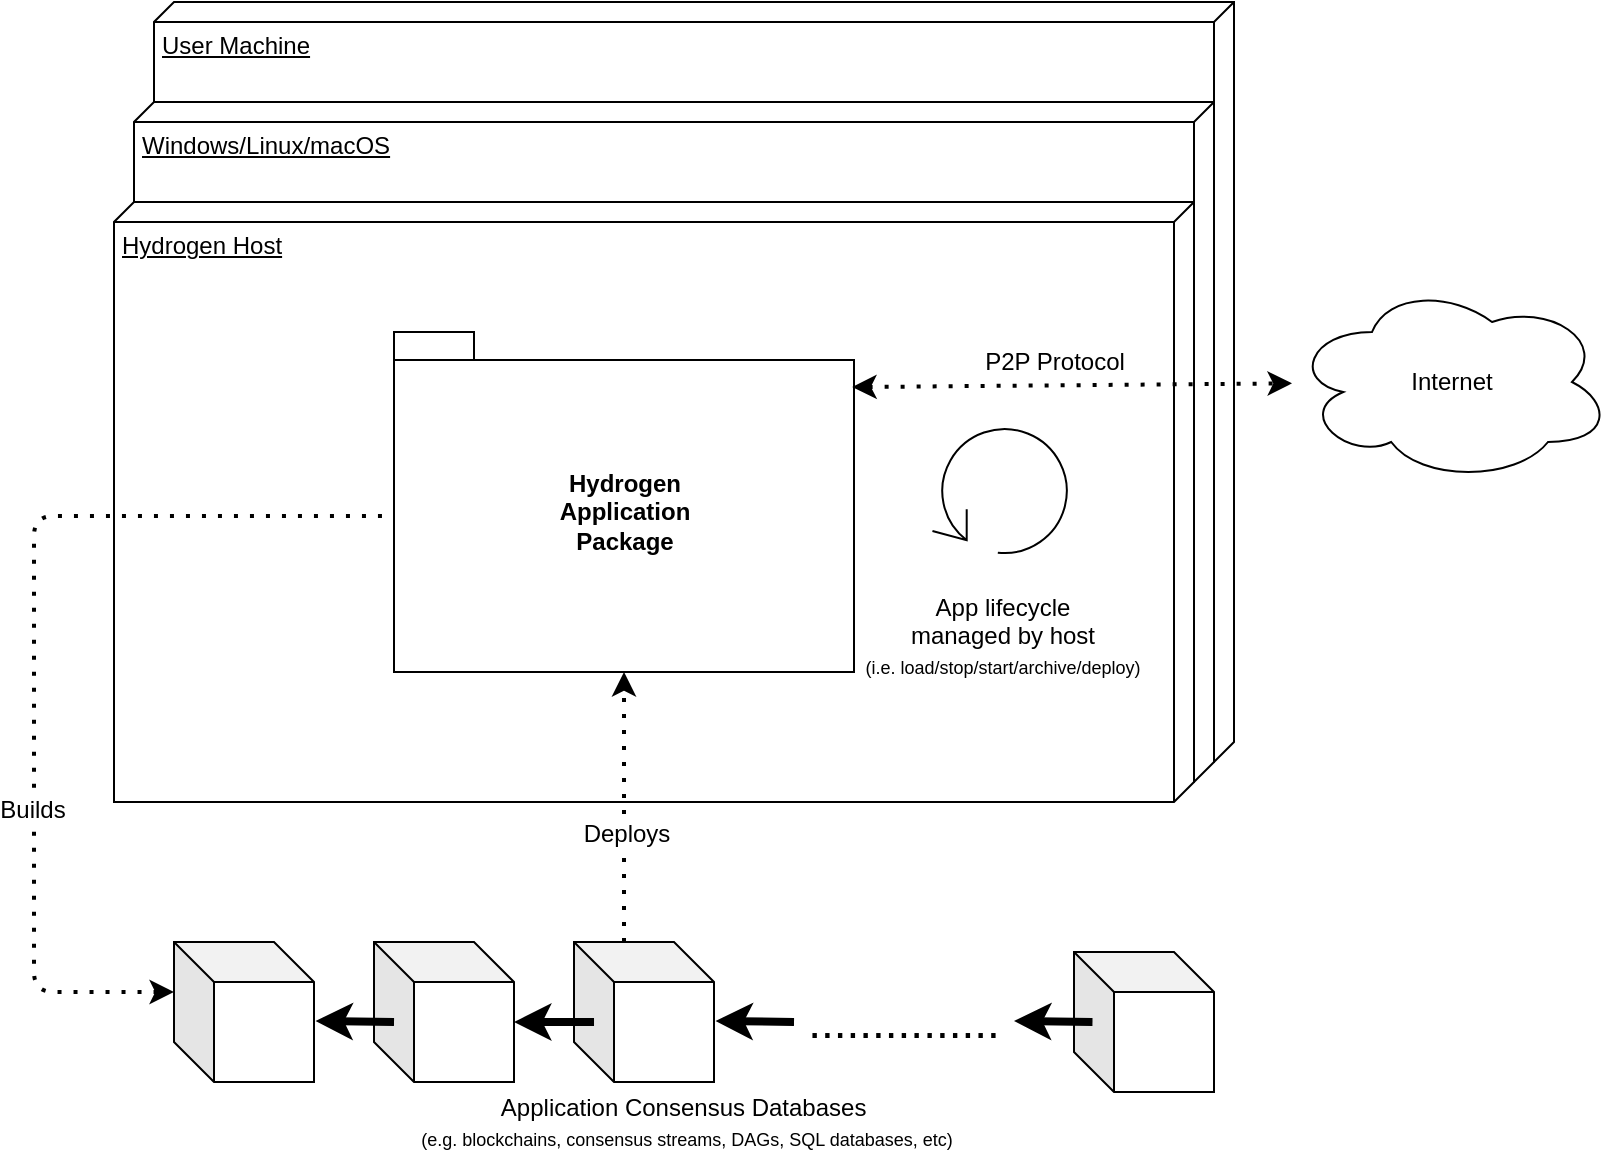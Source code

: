 <mxfile version="14.4.4" type="browser"><diagram id="qNW4gTKZy1AQPER3JqMi" name="Page-1"><mxGraphModel dx="2062" dy="1155" grid="1" gridSize="10" guides="1" tooltips="1" connect="1" arrows="1" fold="1" page="1" pageScale="1" pageWidth="827" pageHeight="1169" math="0" shadow="0"><root><mxCell id="0"/><mxCell id="1" parent="0"/><mxCell id="O-Btz0_hBmZ-HSlznrHT-4" value="User Machine" style="verticalAlign=top;align=left;spacingTop=8;spacingLeft=2;spacingRight=12;shape=cube;size=10;direction=south;fontStyle=4;html=1;" parent="1" vertex="1"><mxGeometry x="98" y="40" width="540" height="380" as="geometry"/></mxCell><mxCell id="O-Btz0_hBmZ-HSlznrHT-6" value="Windows/Linux/macOS" style="verticalAlign=top;align=left;spacingTop=8;spacingLeft=2;spacingRight=12;shape=cube;size=10;direction=south;fontStyle=4;html=1;" parent="1" vertex="1"><mxGeometry x="88" y="90" width="540" height="340" as="geometry"/></mxCell><mxCell id="O-Btz0_hBmZ-HSlznrHT-8" value="Hydrogen Host" style="verticalAlign=top;align=left;spacingTop=8;spacingLeft=2;spacingRight=12;shape=cube;size=10;direction=south;fontStyle=4;html=1;" parent="1" vertex="1"><mxGeometry x="78" y="140" width="540" height="300" as="geometry"/></mxCell><mxCell id="O-Btz0_hBmZ-HSlznrHT-5" value="Hydrogen&lt;br&gt;Application&lt;br&gt;Package" style="shape=folder;fontStyle=1;spacingTop=10;tabWidth=40;tabHeight=14;tabPosition=left;html=1;" parent="1" vertex="1"><mxGeometry x="218" y="205" width="230" height="170" as="geometry"/></mxCell><mxCell id="O-Btz0_hBmZ-HSlznrHT-9" value="" style="shape=cube;whiteSpace=wrap;html=1;boundedLbl=1;backgroundOutline=1;darkOpacity=0.05;darkOpacity2=0.1;" parent="1" vertex="1"><mxGeometry x="108" y="510" width="70" height="70" as="geometry"/></mxCell><mxCell id="O-Btz0_hBmZ-HSlznrHT-10" value="" style="shape=cube;whiteSpace=wrap;html=1;boundedLbl=1;backgroundOutline=1;darkOpacity=0.05;darkOpacity2=0.1;" parent="1" vertex="1"><mxGeometry x="208" y="510" width="70" height="70" as="geometry"/></mxCell><mxCell id="O-Btz0_hBmZ-HSlznrHT-11" value="" style="shape=cube;whiteSpace=wrap;html=1;boundedLbl=1;backgroundOutline=1;darkOpacity=0.05;darkOpacity2=0.1;" parent="1" vertex="1"><mxGeometry x="308" y="510" width="70" height="70" as="geometry"/></mxCell><mxCell id="O-Btz0_hBmZ-HSlznrHT-12" value="" style="endArrow=classic;html=1;exitX=0.143;exitY=0.571;exitDx=0;exitDy=0;exitPerimeter=0;strokeWidth=4;entryX=1.011;entryY=0.564;entryDx=0;entryDy=0;entryPerimeter=0;" parent="1" source="O-Btz0_hBmZ-HSlznrHT-10" target="O-Btz0_hBmZ-HSlznrHT-9" edge="1"><mxGeometry width="50" height="50" relative="1" as="geometry"><mxPoint x="428" y="470" as="sourcePoint"/><mxPoint x="178" y="547" as="targetPoint"/></mxGeometry></mxCell><mxCell id="O-Btz0_hBmZ-HSlznrHT-14" value="" style="endArrow=classic;html=1;exitX=0.143;exitY=0.571;exitDx=0;exitDy=0;exitPerimeter=0;strokeWidth=4;" parent="1" source="O-Btz0_hBmZ-HSlznrHT-11" edge="1"><mxGeometry width="50" height="50" relative="1" as="geometry"><mxPoint x="228.01" y="559.97" as="sourcePoint"/><mxPoint x="278" y="550" as="targetPoint"/></mxGeometry></mxCell><mxCell id="O-Btz0_hBmZ-HSlznrHT-18" value="" style="endArrow=classic;html=1;exitX=0.143;exitY=0.571;exitDx=0;exitDy=0;exitPerimeter=0;strokeWidth=4;entryX=1.011;entryY=0.564;entryDx=0;entryDy=0;entryPerimeter=0;" parent="1" edge="1"><mxGeometry width="50" height="50" relative="1" as="geometry"><mxPoint x="418.01" y="549.97" as="sourcePoint"/><mxPoint x="378.77" y="549.48" as="targetPoint"/></mxGeometry></mxCell><mxCell id="O-Btz0_hBmZ-HSlznrHT-22" value="" style="shape=cube;whiteSpace=wrap;html=1;boundedLbl=1;backgroundOutline=1;darkOpacity=0.05;darkOpacity2=0.1;" parent="1" vertex="1"><mxGeometry x="558" y="515" width="70" height="70" as="geometry"/></mxCell><mxCell id="O-Btz0_hBmZ-HSlznrHT-24" value="" style="endArrow=classic;html=1;exitX=0.143;exitY=0.571;exitDx=0;exitDy=0;exitPerimeter=0;strokeWidth=4;entryX=1.011;entryY=0.564;entryDx=0;entryDy=0;entryPerimeter=0;" parent="1" edge="1"><mxGeometry width="50" height="50" relative="1" as="geometry"><mxPoint x="567.24" y="549.97" as="sourcePoint"/><mxPoint x="528" y="549.48" as="targetPoint"/></mxGeometry></mxCell><mxCell id="O-Btz0_hBmZ-HSlznrHT-26" value="..............." style="text;html=1;strokeColor=none;fillColor=none;align=center;verticalAlign=middle;whiteSpace=wrap;rounded=0;fontSize=23;" parent="1" vertex="1"><mxGeometry x="418" y="540" width="110" height="20" as="geometry"/></mxCell><mxCell id="O-Btz0_hBmZ-HSlznrHT-27" value="" style="endArrow=none;dashed=1;html=1;dashPattern=1 3;strokeWidth=2;fontSize=23;entryX=0;entryY=0;entryDx=0;entryDy=92;entryPerimeter=0;exitX=0;exitY=0;exitDx=0;exitDy=25;exitPerimeter=0;horizontal=1;startArrow=classic;startFill=1;" parent="1" source="O-Btz0_hBmZ-HSlznrHT-9" target="O-Btz0_hBmZ-HSlznrHT-5" edge="1"><mxGeometry width="50" height="50" relative="1" as="geometry"><mxPoint x="308" y="450" as="sourcePoint"/><mxPoint x="358" y="400" as="targetPoint"/><Array as="points"><mxPoint x="38" y="535"/><mxPoint x="38" y="297"/></Array></mxGeometry></mxCell><mxCell id="O-Btz0_hBmZ-HSlznrHT-28" value="Builds" style="edgeLabel;html=1;align=center;verticalAlign=middle;resizable=0;points=[];fontSize=12;" parent="O-Btz0_hBmZ-HSlznrHT-27" vertex="1" connectable="0"><mxGeometry x="-0.338" y="1" relative="1" as="geometry"><mxPoint as="offset"/></mxGeometry></mxCell><mxCell id="O-Btz0_hBmZ-HSlznrHT-29" value="" style="endArrow=classic;dashed=1;html=1;dashPattern=1 3;strokeWidth=2;fontSize=12;entryX=0.5;entryY=1;entryDx=0;entryDy=0;entryPerimeter=0;exitX=0;exitY=0;exitDx=25;exitDy=0;exitPerimeter=0;endFill=1;" parent="1" source="O-Btz0_hBmZ-HSlznrHT-11" target="O-Btz0_hBmZ-HSlznrHT-5" edge="1"><mxGeometry width="50" height="50" relative="1" as="geometry"><mxPoint x="308" y="440" as="sourcePoint"/><mxPoint x="358" y="390" as="targetPoint"/></mxGeometry></mxCell><mxCell id="O-Btz0_hBmZ-HSlznrHT-30" value="Deploys" style="edgeLabel;html=1;align=center;verticalAlign=middle;resizable=0;points=[];fontSize=12;" parent="O-Btz0_hBmZ-HSlznrHT-29" vertex="1" connectable="0"><mxGeometry x="-0.19" y="-1" relative="1" as="geometry"><mxPoint as="offset"/></mxGeometry></mxCell><mxCell id="O-Btz0_hBmZ-HSlznrHT-31" value="Application Consensus Databases&amp;nbsp;&lt;br&gt;&lt;font style=&quot;font-size: 9px&quot;&gt;(e.g. blockchains, consensus streams, DAGs, SQL databases, etc)&lt;/font&gt;" style="text;html=1;strokeColor=none;fillColor=none;align=center;verticalAlign=middle;whiteSpace=wrap;rounded=0;fontSize=12;" parent="1" vertex="1"><mxGeometry x="172.23" y="590" width="385" height="20" as="geometry"/></mxCell><mxCell id="O-Btz0_hBmZ-HSlznrHT-33" value="" style="shape=mxgraph.bpmn.loop;html=1;outlineConnect=0;fontSize=12;" parent="1" vertex="1"><mxGeometry x="487.23" y="250" width="70" height="67" as="geometry"/></mxCell><mxCell id="O-Btz0_hBmZ-HSlznrHT-34" value="App lifecycle&lt;br&gt;managed by host &lt;br&gt;&lt;font style=&quot;font-size: 9px&quot;&gt;(i.e. load/stop/start/archive/deploy)&lt;/font&gt;" style="text;html=1;strokeColor=none;fillColor=none;align=center;verticalAlign=middle;whiteSpace=wrap;rounded=0;fontSize=12;" parent="1" vertex="1"><mxGeometry x="448" y="310" width="149.23" height="93" as="geometry"/></mxCell><mxCell id="O-Btz0_hBmZ-HSlznrHT-35" value="Internet" style="ellipse;shape=cloud;whiteSpace=wrap;html=1;fontSize=12;" parent="1" vertex="1"><mxGeometry x="667" y="180" width="160" height="100" as="geometry"/></mxCell><mxCell id="O-Btz0_hBmZ-HSlznrHT-36" value="" style="endArrow=classic;dashed=1;html=1;dashPattern=1 3;strokeWidth=2;fontSize=12;exitX=0.996;exitY=0.162;exitDx=0;exitDy=0;exitPerimeter=0;startArrow=classic;startFill=1;endFill=1;" parent="1" source="O-Btz0_hBmZ-HSlznrHT-5" target="O-Btz0_hBmZ-HSlznrHT-35" edge="1"><mxGeometry width="50" height="50" relative="1" as="geometry"><mxPoint x="348" y="330" as="sourcePoint"/><mxPoint x="398" y="280" as="targetPoint"/></mxGeometry></mxCell><mxCell id="O-Btz0_hBmZ-HSlznrHT-37" value="P2P Protocol" style="edgeLabel;html=1;align=center;verticalAlign=middle;resizable=0;points=[];fontSize=12;" parent="O-Btz0_hBmZ-HSlznrHT-36" vertex="1" connectable="0"><mxGeometry x="-0.104" relative="1" as="geometry"><mxPoint x="2.3" y="-11.65" as="offset"/></mxGeometry></mxCell></root></mxGraphModel></diagram></mxfile>